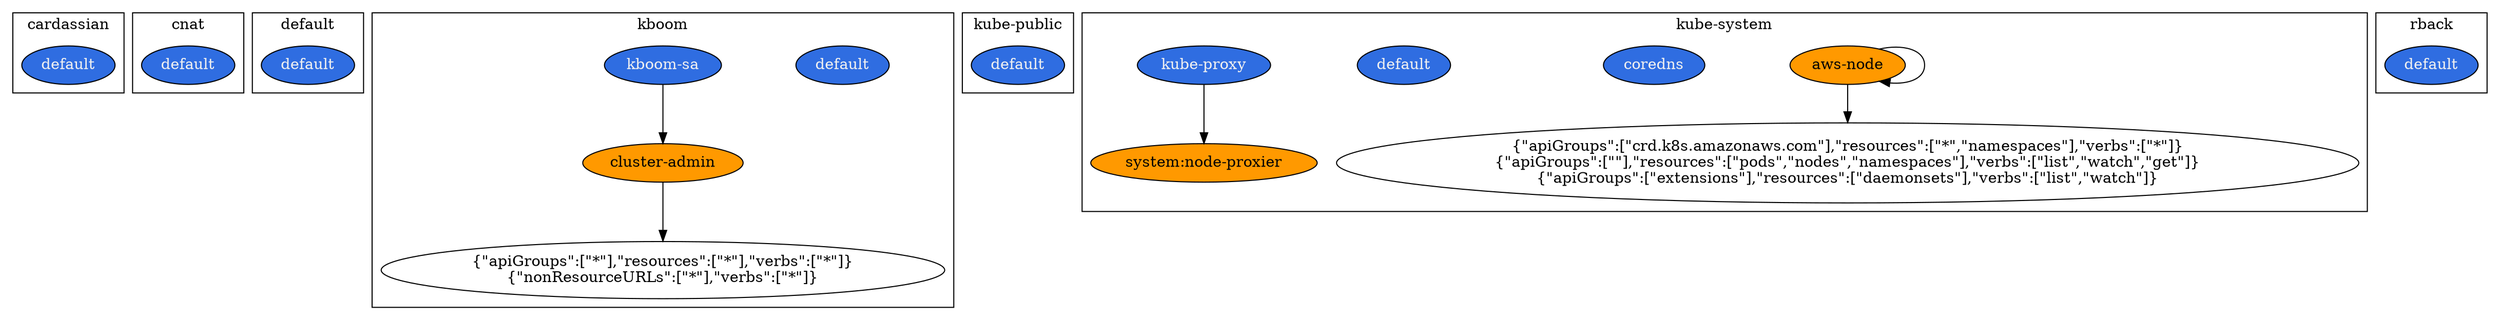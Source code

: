 digraph  {
	subgraph cluster_s5 {
		ID = "cluster_s5";
		label="cardassian";
		n14[fillcolor="#2f6de1",fontcolor="#f0f0f0",label="default",style="filled"];
		
	}subgraph cluster_s6 {
		ID = "cluster_s6";
		label="cnat";
		n15[fillcolor="#2f6de1",fontcolor="#f0f0f0",label="default",style="filled"];
		
	}subgraph cluster_s0 {
		ID = "cluster_s0";
		label="default";
		n1[fillcolor="#2f6de1",fontcolor="#f0f0f0",label="default",style="filled"];
		
	}subgraph cluster_s1 {
		ID = "cluster_s1";
		label="kboom";
		n4[fillcolor="#ff9900",fontcolor="#030303",label="cluster-admin",style="filled"];
		n2[fillcolor="#2f6de1",fontcolor="#f0f0f0",label="default",style="filled"];
		n3[fillcolor="#2f6de1",fontcolor="#f0f0f0",label="kboom-sa",style="filled"];
		n5[label="{\"apiGroups\":[\"*\"],\"resources\":[\"*\"],\"verbs\":[\"*\"]}\n{\"nonResourceURLs\":[\"*\"],\"verbs\":[\"*\"]}\n"];
		n4->n5;
		n3->n4;
		
	}subgraph cluster_s2 {
		ID = "cluster_s2";
		label="kube-public";
		n6[fillcolor="#2f6de1",fontcolor="#f0f0f0",label="default",style="filled"];
		
	}subgraph cluster_s3 {
		ID = "cluster_s3";
		label="kube-system";
		n7[fillcolor="#ff9900",fontcolor="#030303",label="aws-node",style="filled"];
		n9[fillcolor="#2f6de1",fontcolor="#f0f0f0",label="coredns",style="filled"];
		n10[fillcolor="#2f6de1",fontcolor="#f0f0f0",label="default",style="filled"];
		n11[fillcolor="#2f6de1",fontcolor="#f0f0f0",label="kube-proxy",style="filled"];
		n12[fillcolor="#ff9900",fontcolor="#030303",label="system:node-proxier",style="filled"];
		n8[label="{\"apiGroups\":[\"crd.k8s.amazonaws.com\"],\"resources\":[\"*\",\"namespaces\"],\"verbs\":[\"*\"]}\n{\"apiGroups\":[\"\"],\"resources\":[\"pods\",\"nodes\",\"namespaces\"],\"verbs\":[\"list\",\"watch\",\"get\"]}\n{\"apiGroups\":[\"extensions\"],\"resources\":[\"daemonsets\"],\"verbs\":[\"list\",\"watch\"]}\n"];
		n7->n7;
		n7->n8;
		n11->n12;
		
	}subgraph cluster_s4 {
		ID = "cluster_s4";
		label="rback";
		n13[fillcolor="#2f6de1",fontcolor="#f0f0f0",label="default",style="filled"];
		
	}
	
}
